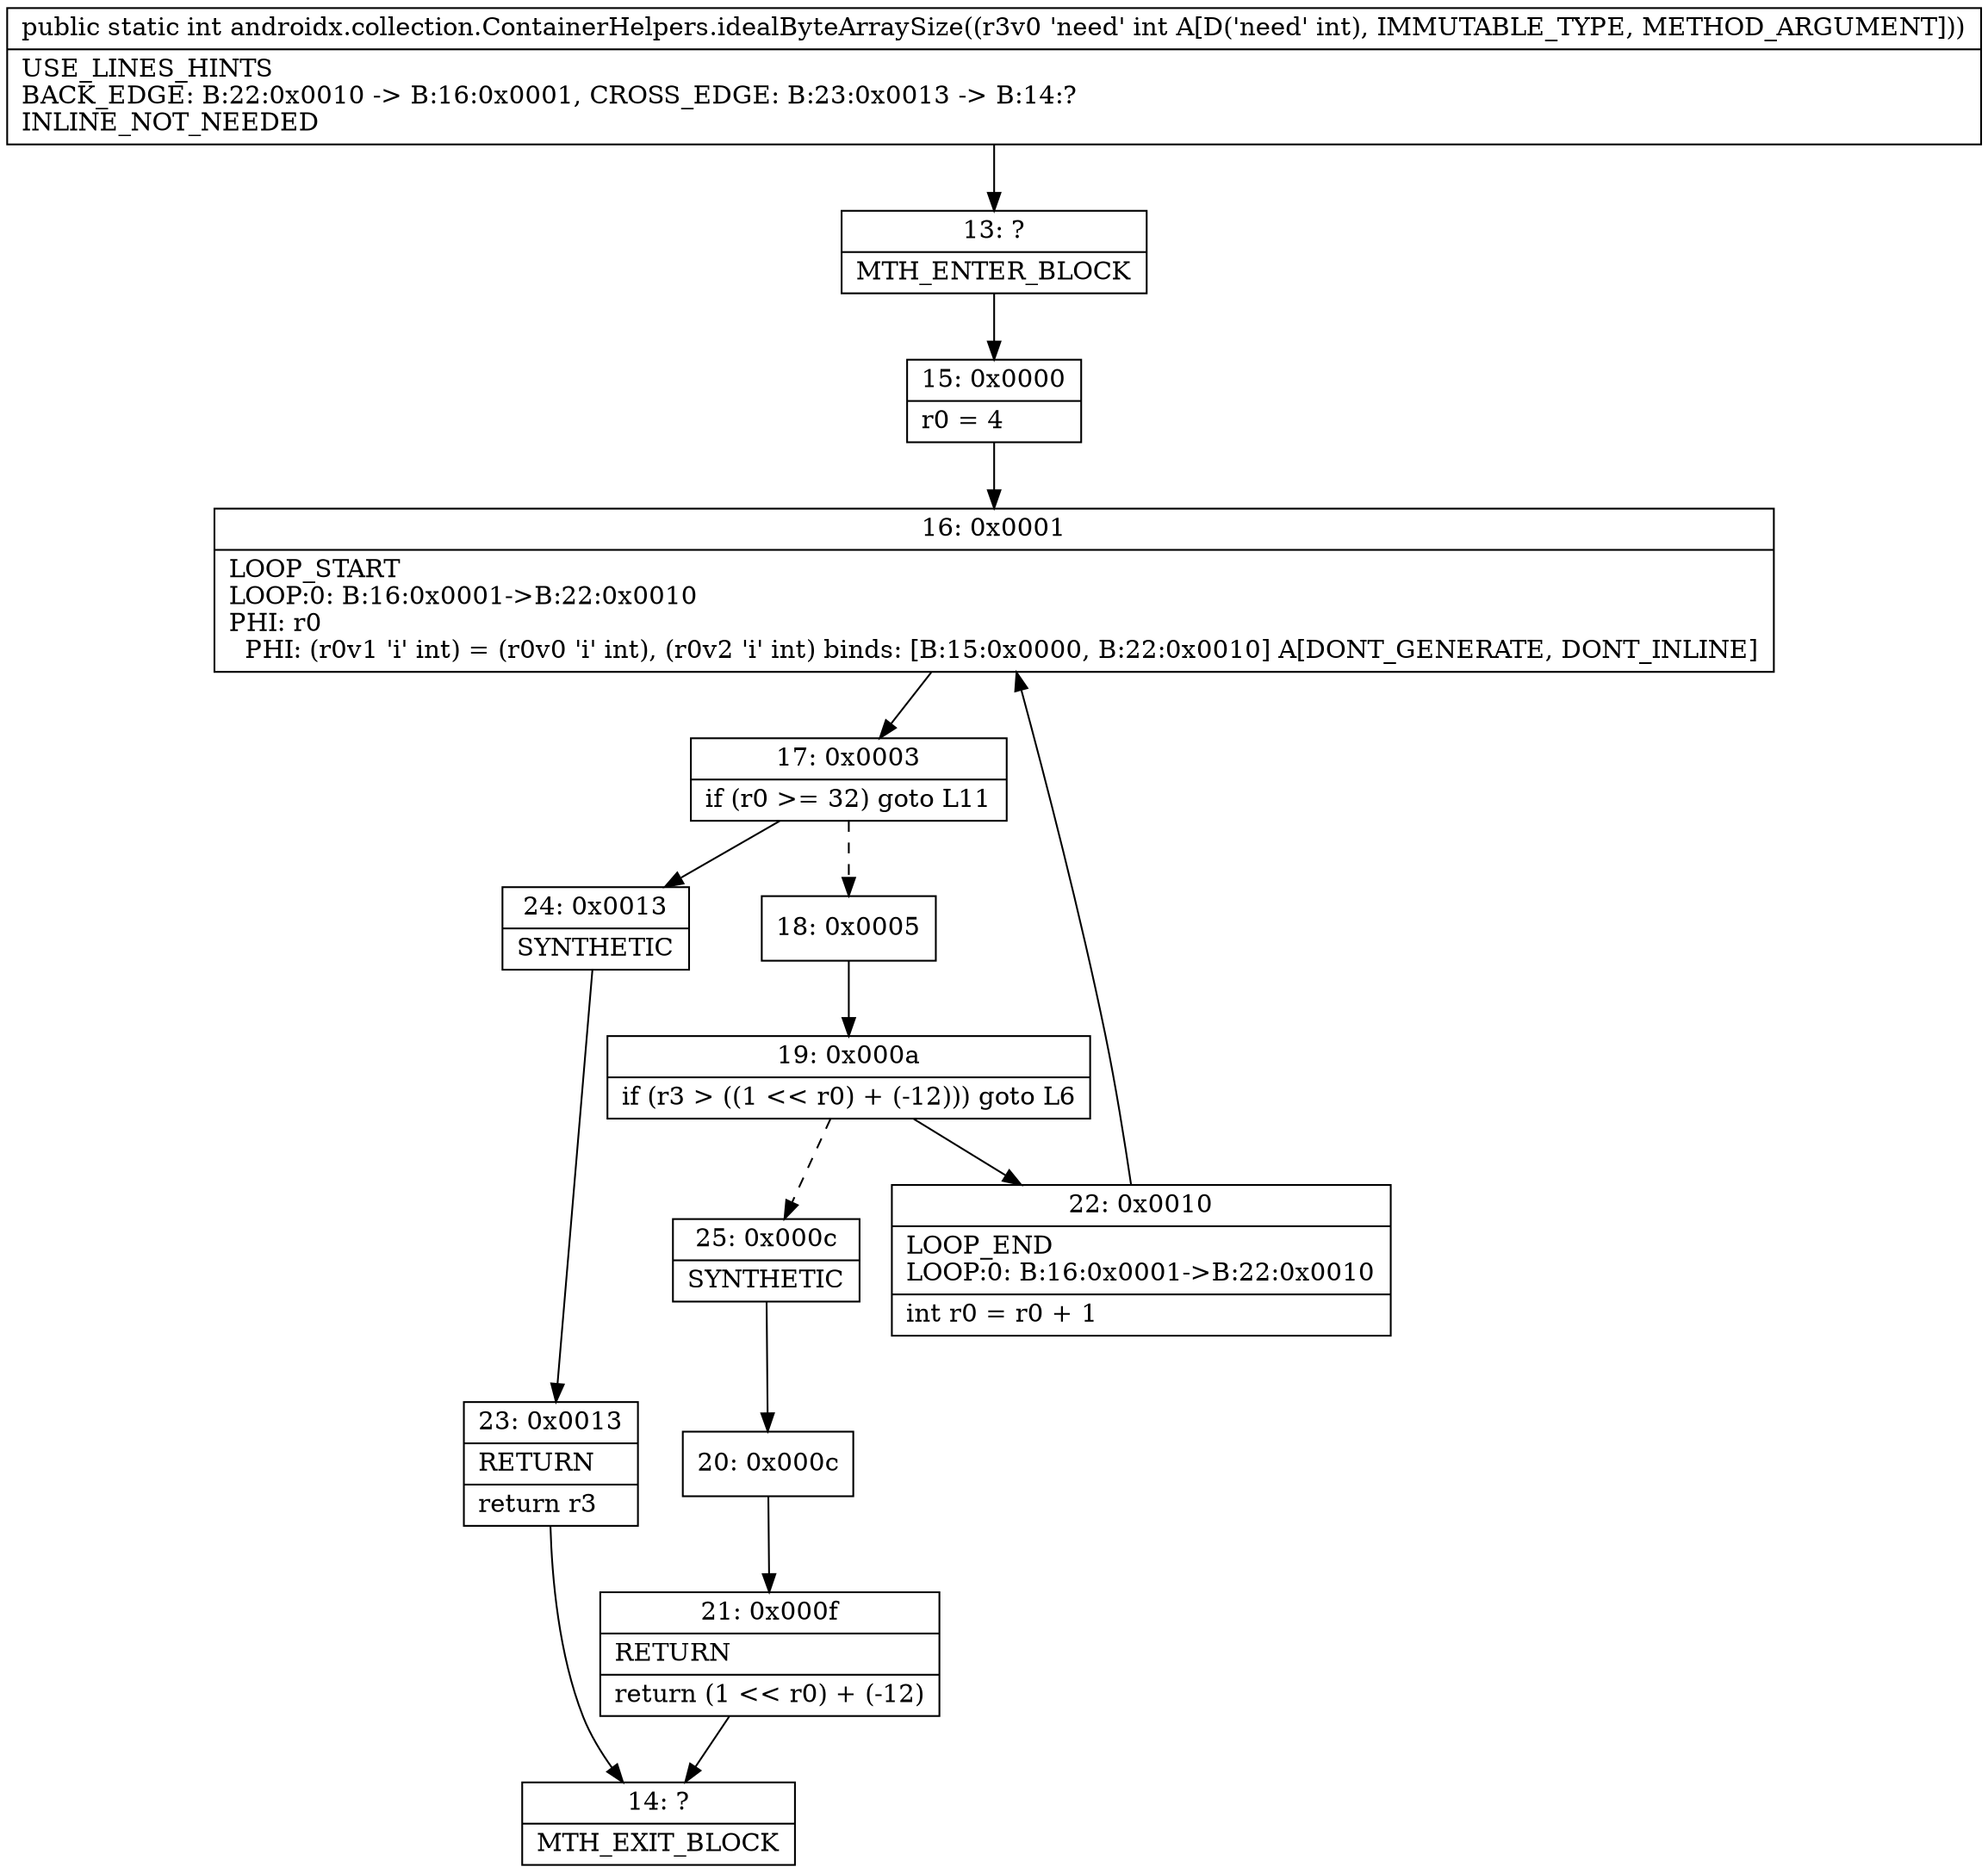 digraph "CFG forandroidx.collection.ContainerHelpers.idealByteArraySize(I)I" {
Node_13 [shape=record,label="{13\:\ ?|MTH_ENTER_BLOCK\l}"];
Node_15 [shape=record,label="{15\:\ 0x0000|r0 = 4\l}"];
Node_16 [shape=record,label="{16\:\ 0x0001|LOOP_START\lLOOP:0: B:16:0x0001\-\>B:22:0x0010\lPHI: r0 \l  PHI: (r0v1 'i' int) = (r0v0 'i' int), (r0v2 'i' int) binds: [B:15:0x0000, B:22:0x0010] A[DONT_GENERATE, DONT_INLINE]\l}"];
Node_17 [shape=record,label="{17\:\ 0x0003|if (r0 \>= 32) goto L11\l}"];
Node_18 [shape=record,label="{18\:\ 0x0005}"];
Node_19 [shape=record,label="{19\:\ 0x000a|if (r3 \> ((1 \<\< r0) + (\-12))) goto L6\l}"];
Node_22 [shape=record,label="{22\:\ 0x0010|LOOP_END\lLOOP:0: B:16:0x0001\-\>B:22:0x0010\l|int r0 = r0 + 1\l}"];
Node_25 [shape=record,label="{25\:\ 0x000c|SYNTHETIC\l}"];
Node_20 [shape=record,label="{20\:\ 0x000c}"];
Node_21 [shape=record,label="{21\:\ 0x000f|RETURN\l|return (1 \<\< r0) + (\-12)\l}"];
Node_14 [shape=record,label="{14\:\ ?|MTH_EXIT_BLOCK\l}"];
Node_24 [shape=record,label="{24\:\ 0x0013|SYNTHETIC\l}"];
Node_23 [shape=record,label="{23\:\ 0x0013|RETURN\l|return r3\l}"];
MethodNode[shape=record,label="{public static int androidx.collection.ContainerHelpers.idealByteArraySize((r3v0 'need' int A[D('need' int), IMMUTABLE_TYPE, METHOD_ARGUMENT]))  | USE_LINES_HINTS\lBACK_EDGE: B:22:0x0010 \-\> B:16:0x0001, CROSS_EDGE: B:23:0x0013 \-\> B:14:?\lINLINE_NOT_NEEDED\l}"];
MethodNode -> Node_13;Node_13 -> Node_15;
Node_15 -> Node_16;
Node_16 -> Node_17;
Node_17 -> Node_18[style=dashed];
Node_17 -> Node_24;
Node_18 -> Node_19;
Node_19 -> Node_22;
Node_19 -> Node_25[style=dashed];
Node_22 -> Node_16;
Node_25 -> Node_20;
Node_20 -> Node_21;
Node_21 -> Node_14;
Node_24 -> Node_23;
Node_23 -> Node_14;
}

